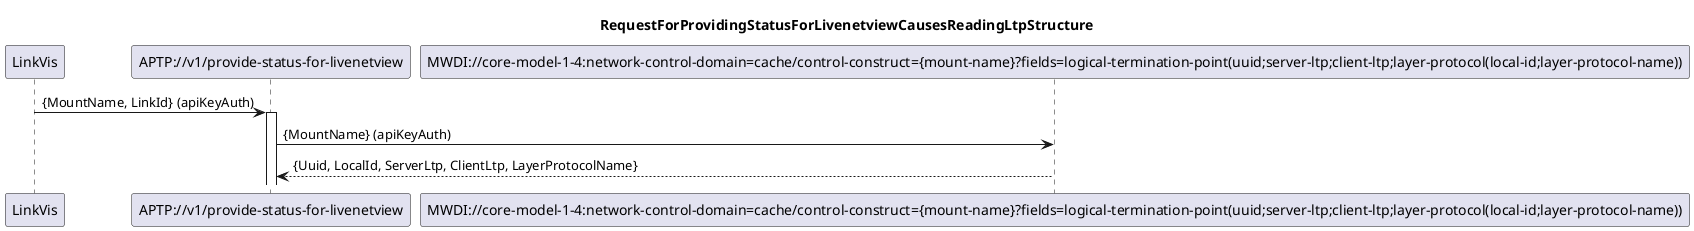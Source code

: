@startuml 405_ReadingLtpStructure
skinparam responseMessageBelowArrow true

title
RequestForProvidingStatusForLivenetviewCausesReadingLtpStructure
end title

participant "LinkVis" as LinkVis
participant "APTP://v1/provide-status-for-livenetview" as APTP_Status
participant "MWDI://core-model-1-4:network-control-domain=cache/control-construct={mount-name}?fields=logical-termination-point(uuid;server-ltp;client-ltp;layer-protocol(local-id;layer-protocol-name))" as ReadingLtpStructure

LinkVis -> APTP_Status: {MountName, LinkId} (apiKeyAuth)
activate APTP_Status

APTP_Status -> ReadingLtpStructure: {MountName} (apiKeyAuth)
ReadingLtpStructure --> APTP_Status: {Uuid, LocalId, ServerLtp, ClientLtp, LayerProtocolName}

@enduml